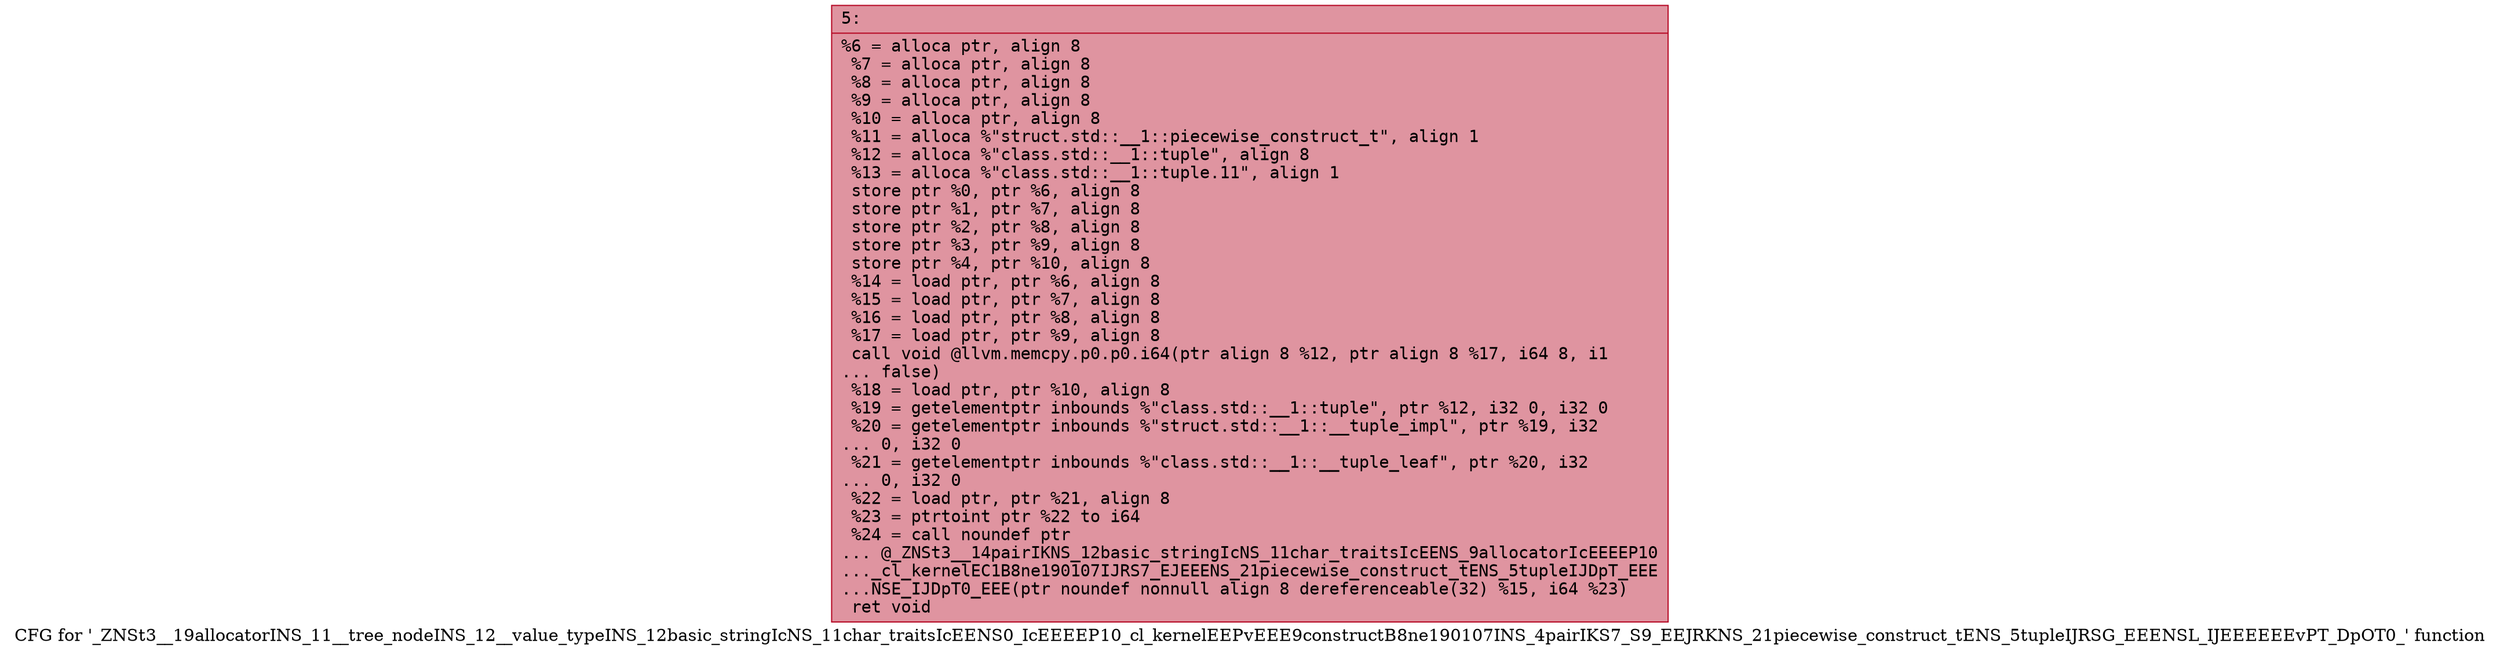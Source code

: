 digraph "CFG for '_ZNSt3__19allocatorINS_11__tree_nodeINS_12__value_typeINS_12basic_stringIcNS_11char_traitsIcEENS0_IcEEEEP10_cl_kernelEEPvEEE9constructB8ne190107INS_4pairIKS7_S9_EEJRKNS_21piecewise_construct_tENS_5tupleIJRSG_EEENSL_IJEEEEEEvPT_DpOT0_' function" {
	label="CFG for '_ZNSt3__19allocatorINS_11__tree_nodeINS_12__value_typeINS_12basic_stringIcNS_11char_traitsIcEENS0_IcEEEEP10_cl_kernelEEPvEEE9constructB8ne190107INS_4pairIKS7_S9_EEJRKNS_21piecewise_construct_tENS_5tupleIJRSG_EEENSL_IJEEEEEEvPT_DpOT0_' function";

	Node0x60000139e580 [shape=record,color="#b70d28ff", style=filled, fillcolor="#b70d2870" fontname="Courier",label="{5:\l|  %6 = alloca ptr, align 8\l  %7 = alloca ptr, align 8\l  %8 = alloca ptr, align 8\l  %9 = alloca ptr, align 8\l  %10 = alloca ptr, align 8\l  %11 = alloca %\"struct.std::__1::piecewise_construct_t\", align 1\l  %12 = alloca %\"class.std::__1::tuple\", align 8\l  %13 = alloca %\"class.std::__1::tuple.11\", align 1\l  store ptr %0, ptr %6, align 8\l  store ptr %1, ptr %7, align 8\l  store ptr %2, ptr %8, align 8\l  store ptr %3, ptr %9, align 8\l  store ptr %4, ptr %10, align 8\l  %14 = load ptr, ptr %6, align 8\l  %15 = load ptr, ptr %7, align 8\l  %16 = load ptr, ptr %8, align 8\l  %17 = load ptr, ptr %9, align 8\l  call void @llvm.memcpy.p0.p0.i64(ptr align 8 %12, ptr align 8 %17, i64 8, i1\l... false)\l  %18 = load ptr, ptr %10, align 8\l  %19 = getelementptr inbounds %\"class.std::__1::tuple\", ptr %12, i32 0, i32 0\l  %20 = getelementptr inbounds %\"struct.std::__1::__tuple_impl\", ptr %19, i32\l... 0, i32 0\l  %21 = getelementptr inbounds %\"class.std::__1::__tuple_leaf\", ptr %20, i32\l... 0, i32 0\l  %22 = load ptr, ptr %21, align 8\l  %23 = ptrtoint ptr %22 to i64\l  %24 = call noundef ptr\l... @_ZNSt3__14pairIKNS_12basic_stringIcNS_11char_traitsIcEENS_9allocatorIcEEEEP10\l..._cl_kernelEC1B8ne190107IJRS7_EJEEENS_21piecewise_construct_tENS_5tupleIJDpT_EEE\l...NSE_IJDpT0_EEE(ptr noundef nonnull align 8 dereferenceable(32) %15, i64 %23)\l  ret void\l}"];
}
